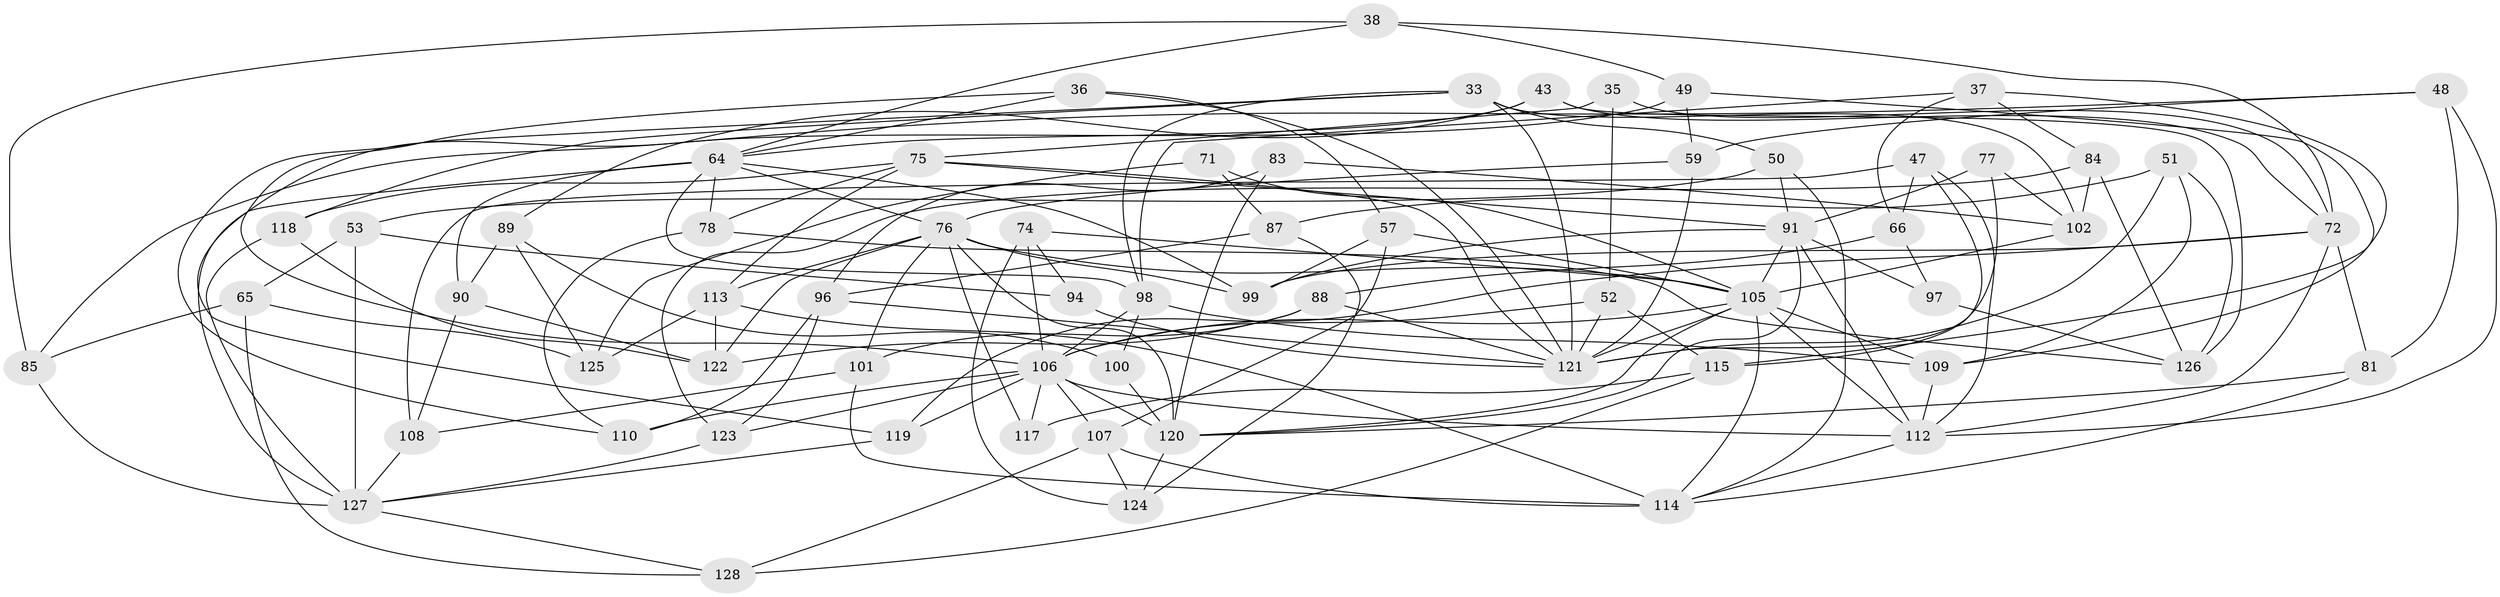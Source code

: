 // original degree distribution, {4: 1.0}
// Generated by graph-tools (version 1.1) at 2025/01/03/04/25 22:01:38]
// undirected, 64 vertices, 159 edges
graph export_dot {
graph [start="1"]
  node [color=gray90,style=filled];
  33 [super="+15+26"];
  35;
  36;
  37;
  38;
  43;
  47;
  48;
  49;
  50;
  51;
  52;
  53;
  57;
  59;
  64 [super="+2+8+22"];
  65;
  66;
  71;
  72 [super="+10+40"];
  74;
  75 [super="+34"];
  76 [super="+67"];
  77;
  78;
  81;
  83 [super="+45"];
  84;
  85;
  87;
  88;
  89;
  90;
  91 [super="+54"];
  94;
  96 [super="+21"];
  97;
  98 [super="+25+93"];
  99 [super="+4+70"];
  100;
  101;
  102 [super="+55"];
  105 [super="+14+69+30+39+95"];
  106 [super="+80+73"];
  107 [super="+103"];
  108;
  109 [super="+46"];
  110;
  112 [super="+6+20+62"];
  113 [super="+9+32"];
  114 [super="+56"];
  115 [super="+68"];
  117;
  118;
  119;
  120 [super="+28+111"];
  121 [super="+11+82+116"];
  122 [super="+86"];
  123;
  124;
  125;
  126 [super="+92"];
  127 [super="+23+79+61"];
  128 [super="+104"];
  33 -- 102 [weight=2];
  33 -- 118;
  33 -- 50;
  33 -- 110;
  33 -- 98;
  33 -- 121 [weight=2];
  35 -- 52;
  35 -- 75 [weight=2];
  35 -- 72;
  36 -- 57;
  36 -- 64;
  36 -- 121;
  36 -- 106;
  37 -- 115;
  37 -- 84;
  37 -- 66;
  37 -- 98;
  38 -- 85;
  38 -- 49;
  38 -- 64;
  38 -- 72;
  43 -- 72;
  43 -- 89;
  43 -- 126;
  43 -- 64;
  47 -- 112;
  47 -- 108;
  47 -- 66;
  47 -- 115;
  48 -- 81;
  48 -- 85;
  48 -- 59;
  48 -- 112;
  49 -- 119;
  49 -- 59;
  49 -- 109;
  50 -- 91;
  50 -- 53;
  50 -- 114;
  51 -- 87;
  51 -- 126;
  51 -- 109;
  51 -- 121;
  52 -- 115;
  52 -- 121;
  52 -- 106;
  53 -- 65;
  53 -- 94;
  53 -- 127;
  57 -- 99;
  57 -- 105;
  57 -- 107;
  59 -- 121;
  59 -- 76;
  64 -- 98 [weight=2];
  64 -- 90;
  64 -- 99 [weight=2];
  64 -- 78;
  64 -- 76;
  64 -- 127 [weight=2];
  65 -- 85;
  65 -- 125;
  65 -- 128;
  66 -- 88;
  66 -- 97;
  71 -- 87;
  71 -- 125;
  71 -- 105 [weight=2];
  72 -- 81;
  72 -- 99 [weight=3];
  72 -- 112 [weight=2];
  72 -- 119;
  74 -- 124;
  74 -- 94;
  74 -- 105;
  74 -- 106;
  75 -- 118;
  75 -- 113 [weight=2];
  75 -- 78;
  75 -- 121;
  75 -- 91;
  76 -- 113;
  76 -- 105 [weight=2];
  76 -- 99;
  76 -- 101;
  76 -- 117;
  76 -- 122;
  76 -- 120;
  77 -- 102;
  77 -- 121 [weight=2];
  77 -- 91;
  78 -- 110;
  78 -- 126;
  81 -- 120;
  81 -- 114;
  83 -- 102;
  83 -- 96 [weight=2];
  83 -- 120 [weight=3];
  84 -- 126;
  84 -- 123;
  84 -- 102;
  85 -- 127;
  87 -- 124;
  87 -- 96;
  88 -- 101;
  88 -- 122;
  88 -- 121;
  89 -- 125;
  89 -- 100;
  89 -- 90;
  90 -- 108;
  90 -- 122;
  91 -- 97;
  91 -- 112;
  91 -- 99;
  91 -- 120;
  91 -- 105;
  94 -- 121 [weight=2];
  96 -- 110;
  96 -- 121;
  96 -- 123;
  97 -- 126 [weight=2];
  98 -- 109 [weight=2];
  98 -- 100;
  98 -- 106 [weight=3];
  100 -- 120 [weight=2];
  101 -- 108;
  101 -- 114;
  102 -- 105;
  105 -- 121 [weight=5];
  105 -- 109;
  105 -- 112;
  105 -- 120;
  105 -- 114;
  105 -- 106;
  106 -- 112 [weight=2];
  106 -- 123;
  106 -- 107;
  106 -- 110;
  106 -- 117;
  106 -- 120 [weight=2];
  106 -- 119;
  107 -- 128 [weight=2];
  107 -- 114;
  107 -- 124;
  108 -- 127;
  109 -- 112;
  112 -- 114;
  113 -- 114 [weight=2];
  113 -- 125;
  113 -- 122 [weight=2];
  115 -- 117 [weight=2];
  115 -- 128;
  118 -- 122;
  118 -- 127;
  119 -- 127;
  120 -- 124;
  123 -- 127;
  127 -- 128 [weight=2];
}
